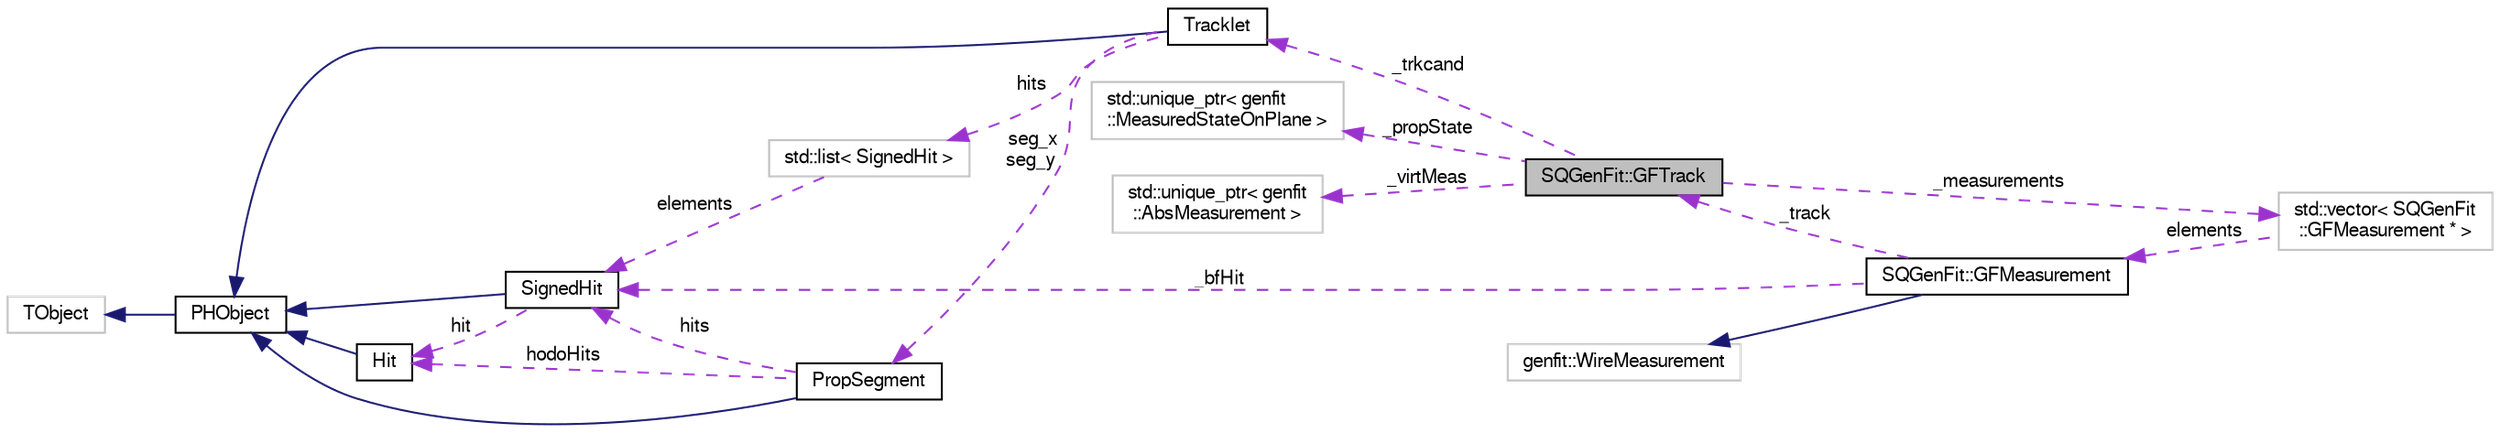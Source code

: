 digraph "SQGenFit::GFTrack"
{
  bgcolor="transparent";
  edge [fontname="FreeSans",fontsize="10",labelfontname="FreeSans",labelfontsize="10"];
  node [fontname="FreeSans",fontsize="10",shape=record];
  rankdir="LR";
  Node1 [label="SQGenFit::GFTrack",height=0.2,width=0.4,color="black", fillcolor="grey75", style="filled" fontcolor="black"];
  Node2 -> Node1 [dir="back",color="darkorchid3",fontsize="10",style="dashed",label=" _trkcand" ,fontname="FreeSans"];
  Node2 [label="Tracklet",height=0.2,width=0.4,color="black",URL="$d2/d26/classTracklet.html"];
  Node3 -> Node2 [dir="back",color="midnightblue",fontsize="10",style="solid",fontname="FreeSans"];
  Node3 [label="PHObject",height=0.2,width=0.4,color="black",URL="$d9/d24/classPHObject.html"];
  Node4 -> Node3 [dir="back",color="midnightblue",fontsize="10",style="solid",fontname="FreeSans"];
  Node4 [label="TObject",height=0.2,width=0.4,color="grey75"];
  Node5 -> Node2 [dir="back",color="darkorchid3",fontsize="10",style="dashed",label=" hits" ,fontname="FreeSans"];
  Node5 [label="std::list\< SignedHit \>",height=0.2,width=0.4,color="grey75"];
  Node6 -> Node5 [dir="back",color="darkorchid3",fontsize="10",style="dashed",label=" elements" ,fontname="FreeSans"];
  Node6 [label="SignedHit",height=0.2,width=0.4,color="black",URL="$de/d45/classSignedHit.html"];
  Node3 -> Node6 [dir="back",color="midnightblue",fontsize="10",style="solid",fontname="FreeSans"];
  Node7 -> Node6 [dir="back",color="darkorchid3",fontsize="10",style="dashed",label=" hit" ,fontname="FreeSans"];
  Node7 [label="Hit",height=0.2,width=0.4,color="black",URL="$d0/d88/classHit.html",tooltip="Definition of hit structure. "];
  Node3 -> Node7 [dir="back",color="midnightblue",fontsize="10",style="solid",fontname="FreeSans"];
  Node8 -> Node2 [dir="back",color="darkorchid3",fontsize="10",style="dashed",label=" seg_x\nseg_y" ,fontname="FreeSans"];
  Node8 [label="PropSegment",height=0.2,width=0.4,color="black",URL="$d0/d1e/classPropSegment.html"];
  Node3 -> Node8 [dir="back",color="midnightblue",fontsize="10",style="solid",fontname="FreeSans"];
  Node6 -> Node8 [dir="back",color="darkorchid3",fontsize="10",style="dashed",label=" hits" ,fontname="FreeSans"];
  Node7 -> Node8 [dir="back",color="darkorchid3",fontsize="10",style="dashed",label=" hodoHits" ,fontname="FreeSans"];
  Node9 -> Node1 [dir="back",color="darkorchid3",fontsize="10",style="dashed",label=" _propState" ,fontname="FreeSans"];
  Node9 [label="std::unique_ptr\< genfit\l::MeasuredStateOnPlane \>",height=0.2,width=0.4,color="grey75"];
  Node10 -> Node1 [dir="back",color="darkorchid3",fontsize="10",style="dashed",label=" _virtMeas" ,fontname="FreeSans"];
  Node10 [label="std::unique_ptr\< genfit\l::AbsMeasurement \>",height=0.2,width=0.4,color="grey75"];
  Node11 -> Node1 [dir="back",color="darkorchid3",fontsize="10",style="dashed",label=" _measurements" ,fontname="FreeSans"];
  Node11 [label="std::vector\< SQGenFit\l::GFMeasurement * \>",height=0.2,width=0.4,color="grey75"];
  Node12 -> Node11 [dir="back",color="darkorchid3",fontsize="10",style="dashed",label=" elements" ,fontname="FreeSans"];
  Node12 [label="SQGenFit::GFMeasurement",height=0.2,width=0.4,color="black",URL="$d4/d9d/classSQGenFit_1_1GFMeasurement.html"];
  Node13 -> Node12 [dir="back",color="midnightblue",fontsize="10",style="solid",fontname="FreeSans"];
  Node13 [label="genfit::WireMeasurement",height=0.2,width=0.4,color="grey75"];
  Node6 -> Node12 [dir="back",color="darkorchid3",fontsize="10",style="dashed",label=" _bfHit" ,fontname="FreeSans"];
  Node1 -> Node12 [dir="back",color="darkorchid3",fontsize="10",style="dashed",label=" _track" ,fontname="FreeSans"];
}
